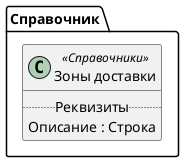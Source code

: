 ﻿@startuml ЗоныДоставки
'!include templates.wsd
'..\include templates.wsd
class Справочник.ЗоныДоставки as "Зоны доставки" <<Справочники>>
{
..Реквизиты..
Описание : Строка
}
@enduml
